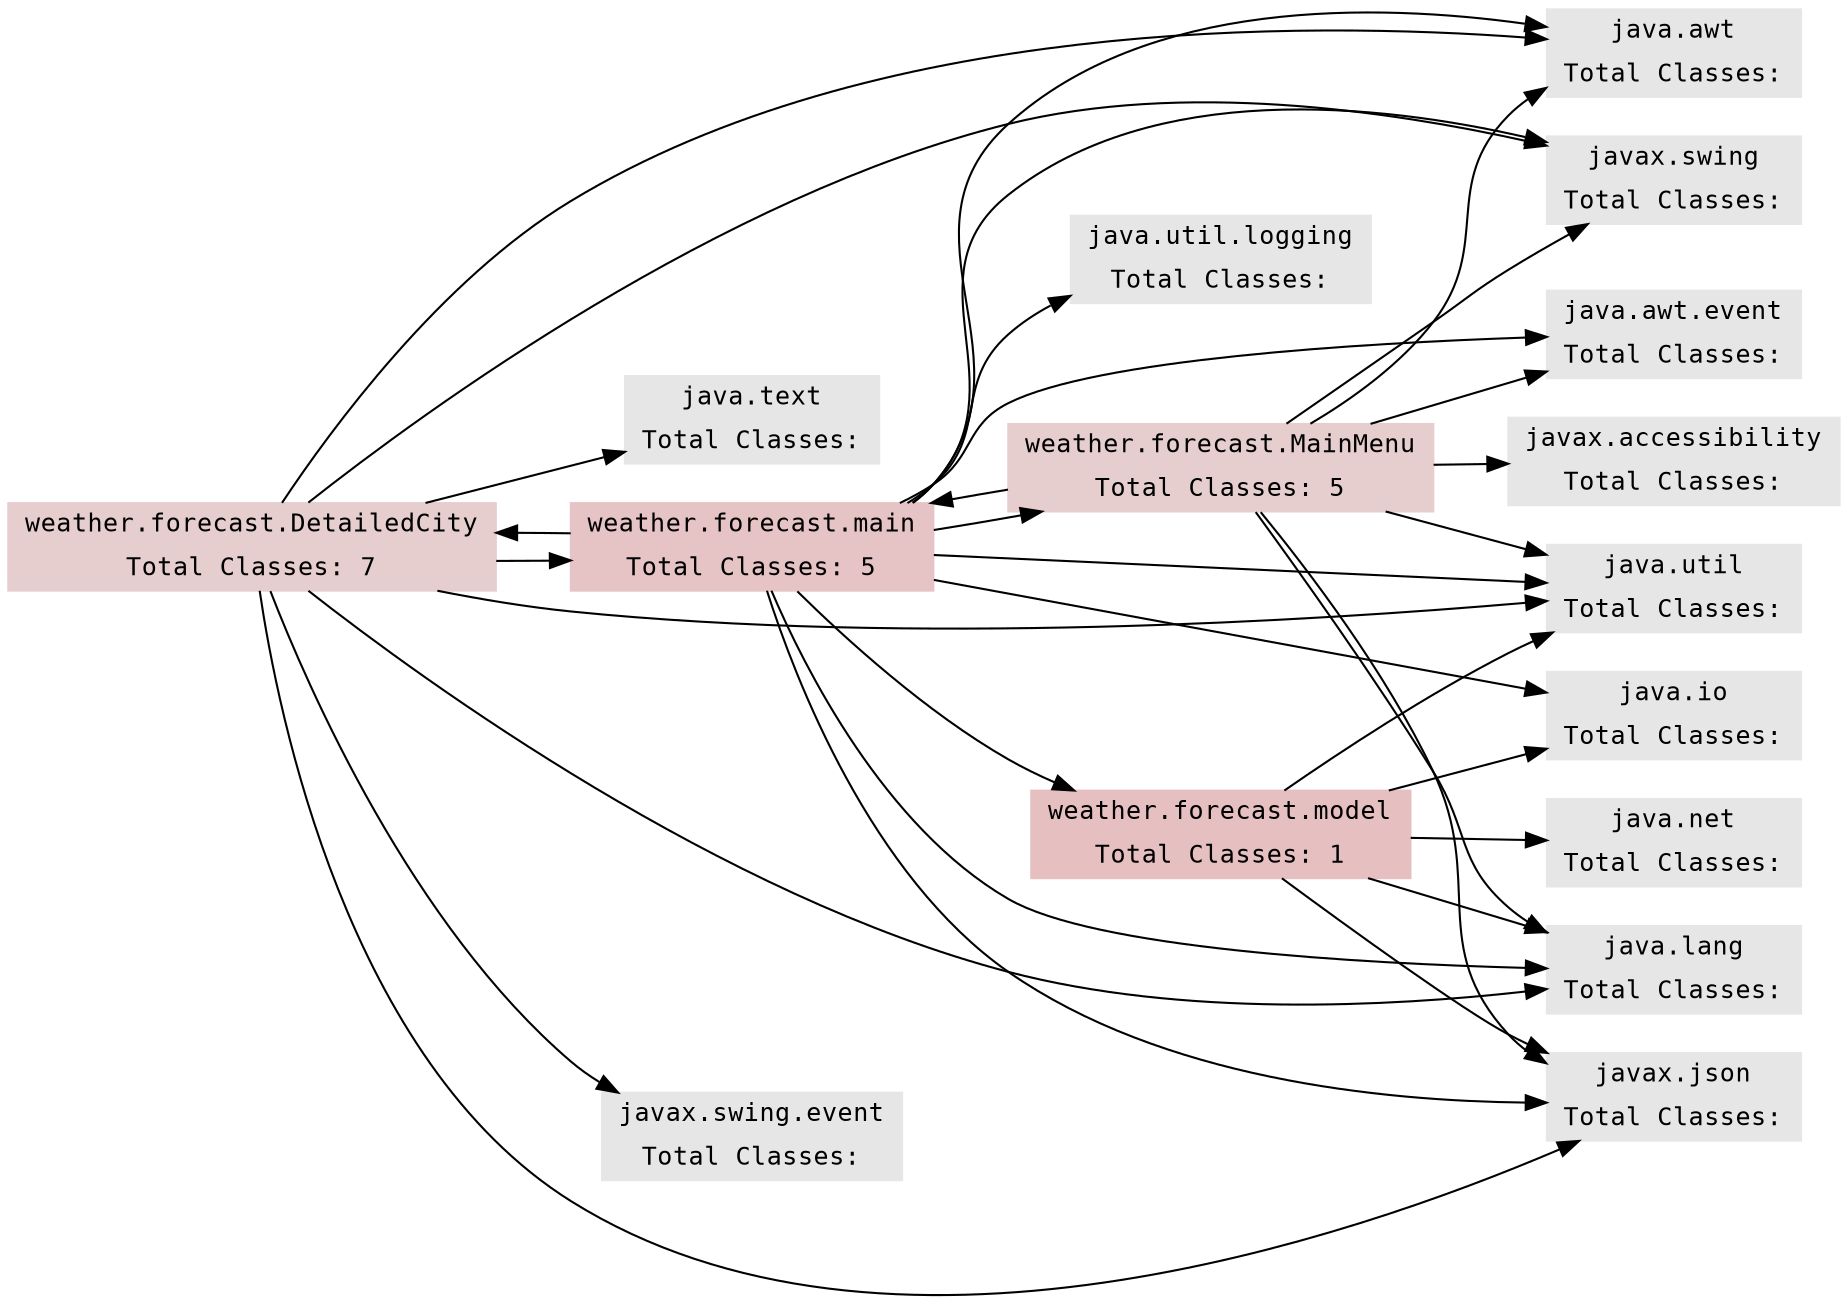
digraph g {
        graph [
	    rankdir = "LR"
	];
	node [
	    fontsize = "12"
	    fontname = "Courier"
	    shape = "ellipse"
	];
	edge[];
	"java.awt" [
        label="java.awt | Total Classes: "
	shape="record"
	color=".99 0.0 .9"
	style=filled
    ];
    "java.awt.event" [
        label="java.awt.event | Total Classes: "
	shape="record"
	color=".99 0.0 .9"
	style=filled
    ];
    "java.io" [
        label="java.io | Total Classes: "
	shape="record"
	color=".99 0.0 .9"
	style=filled
    ];
    "java.lang" [
        label="java.lang | Total Classes: "
	shape="record"
	color=".99 0.0 .9"
	style=filled
    ];
    "java.net" [
        label="java.net | Total Classes: "
	shape="record"
	color=".99 0.0 .9"
	style=filled
    ];
    "java.text" [
        label="java.text | Total Classes: "
	shape="record"
	color=".99 0.0 .9"
	style=filled
    ];
    "java.util" [
        label="java.util | Total Classes: "
	shape="record"
	color=".99 0.0 .9"
	style=filled
    ];
    "java.util.logging" [
        label="java.util.logging | Total Classes: "
	shape="record"
	color=".99 0.0 .9"
	style=filled
    ];
    "javax.accessibility" [
        label="javax.accessibility | Total Classes: "
	shape="record"
	color=".99 0.0 .9"
	style=filled
    ];
    "javax.json" [
        label="javax.json | Total Classes: "
	shape="record"
	color=".99 0.0 .9"
	style=filled
    ];
    "javax.swing" [
        label="javax.swing | Total Classes: "
	shape="record"
	color=".99 0.0 .9"
	style=filled
    ];
    "javax.swing.event" [
        label="javax.swing.event | Total Classes: "
	shape="record"
	color=".99 0.0 .9"
	style=filled
    ];
    "weather.forecast.DetailedCity" [
        label="weather.forecast.DetailedCity | Total Classes: 7"
	shape="record"
	color=".99 0.11 .9"
	style=filled
    ];
    "weather.forecast.DetailedCity" -> "java.awt"
    "weather.forecast.DetailedCity" -> "java.lang"
    "weather.forecast.DetailedCity" -> "java.text"
    "weather.forecast.DetailedCity" -> "java.util"
    "weather.forecast.DetailedCity" -> "javax.json"
    "weather.forecast.DetailedCity" -> "javax.swing"
    "weather.forecast.DetailedCity" -> "javax.swing.event"
    "weather.forecast.DetailedCity" -> "weather.forecast.main"
    "weather.forecast.MainMenu" [
        label="weather.forecast.MainMenu | Total Classes: 5"
	shape="record"
	color=".99 0.11 .9"
	style=filled
    ];
    "weather.forecast.MainMenu" -> "java.awt"
    "weather.forecast.MainMenu" -> "java.awt.event"
    "weather.forecast.MainMenu" -> "java.lang"
    "weather.forecast.MainMenu" -> "java.util"
    "weather.forecast.MainMenu" -> "javax.accessibility"
    "weather.forecast.MainMenu" -> "javax.json"
    "weather.forecast.MainMenu" -> "javax.swing"
    "weather.forecast.MainMenu" -> "weather.forecast.main"
    "weather.forecast.main" [
        label="weather.forecast.main | Total Classes: 5"
	shape="record"
	color=".99 0.15 .9"
	style=filled
    ];
    "weather.forecast.main" -> "java.awt"
    "weather.forecast.main" -> "java.awt.event"
    "weather.forecast.main" -> "java.io"
    "weather.forecast.main" -> "java.lang"
    "weather.forecast.main" -> "java.util"
    "weather.forecast.main" -> "java.util.logging"
    "weather.forecast.main" -> "javax.json"
    "weather.forecast.main" -> "javax.swing"
    "weather.forecast.main" -> "weather.forecast.DetailedCity"
    "weather.forecast.main" -> "weather.forecast.MainMenu"
    "weather.forecast.main" -> "weather.forecast.model"
    "weather.forecast.model" [
        label="weather.forecast.model | Total Classes: 1"
	shape="record"
	color=".99 0.17 .9"
	style=filled
    ];
    "weather.forecast.model" -> "java.io"
    "weather.forecast.model" -> "java.lang"
    "weather.forecast.model" -> "java.net"
    "weather.forecast.model" -> "java.util"
    "weather.forecast.model" -> "javax.json"
    
}
